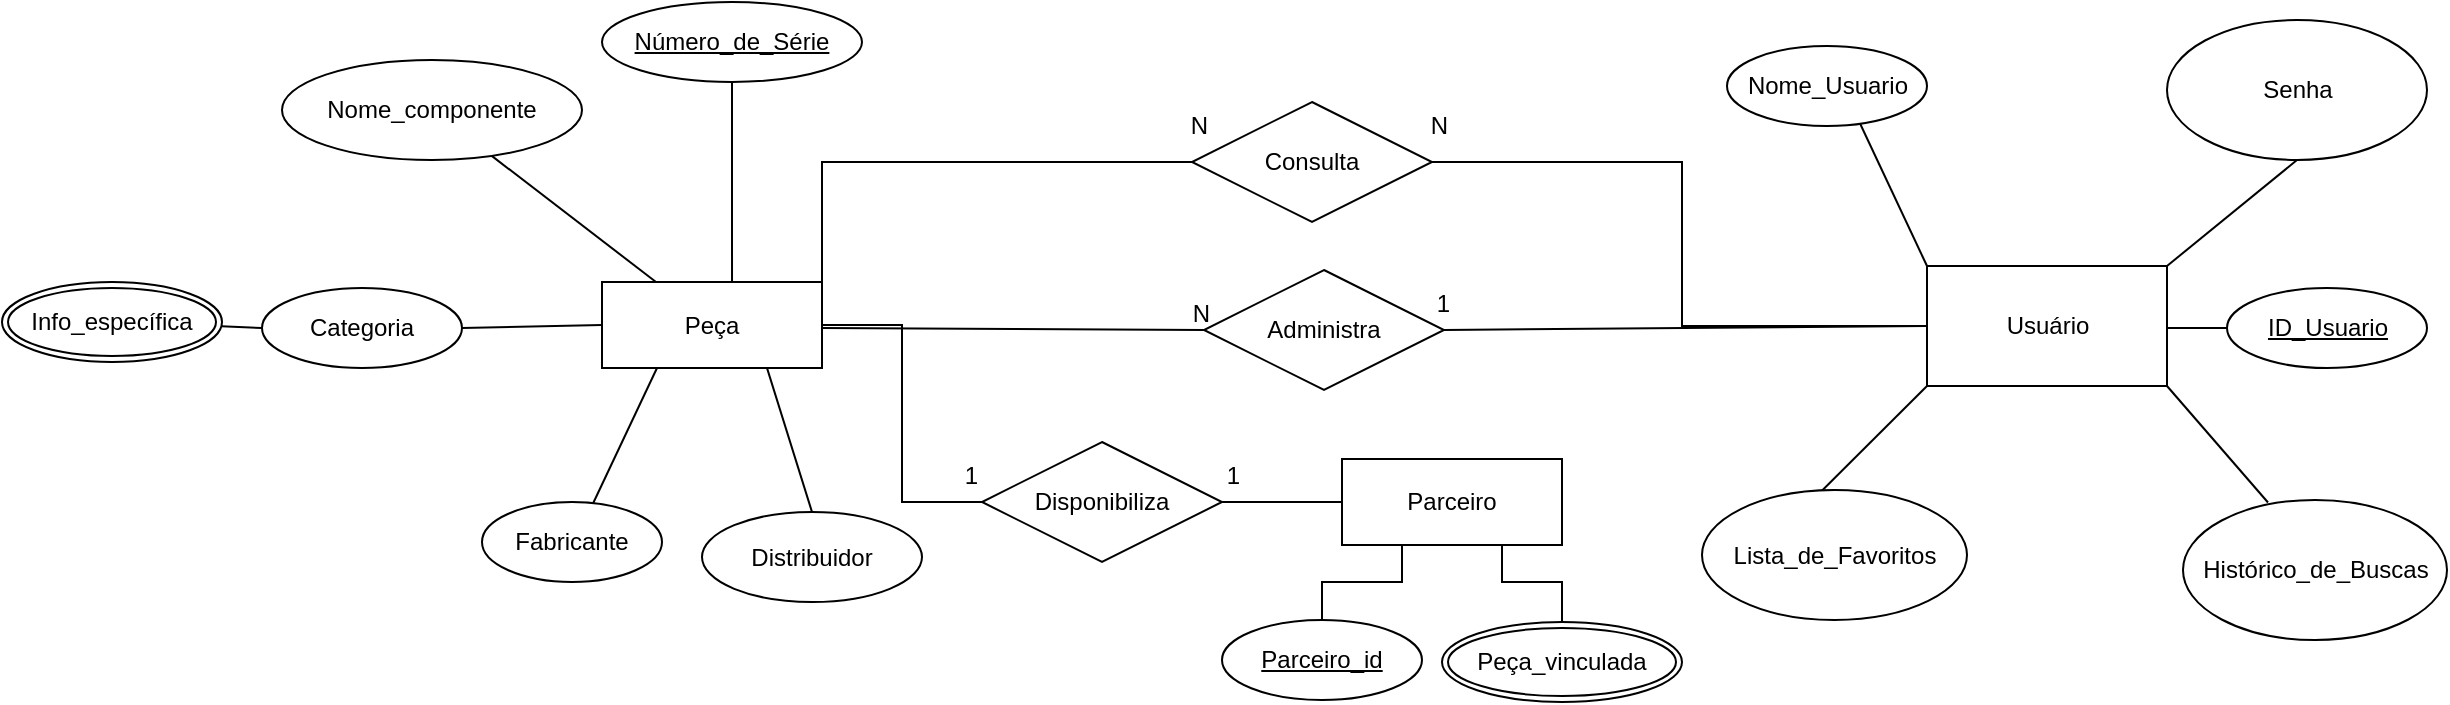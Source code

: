 <mxfile version="21.8.0" type="github">
  <diagram id="R2lEEEUBdFMjLlhIrx00" name="Page-1">
    <mxGraphModel dx="3298" dy="900" grid="1" gridSize="10" guides="1" tooltips="1" connect="1" arrows="1" fold="1" page="1" pageScale="1" pageWidth="850" pageHeight="1100" math="0" shadow="0" extFonts="Permanent Marker^https://fonts.googleapis.com/css?family=Permanent+Marker">
      <root>
        <mxCell id="0" />
        <mxCell id="1" parent="0" />
        <mxCell id="LTAQ_SRKEP-H9aSpujnp-1" value="Usuário" style="rounded=0;whiteSpace=wrap;html=1;" parent="1" vertex="1">
          <mxGeometry x="-527.5" y="512" width="120" height="60" as="geometry" />
        </mxCell>
        <mxCell id="LTAQ_SRKEP-H9aSpujnp-3" value="Senha" style="ellipse;whiteSpace=wrap;html=1;" parent="1" vertex="1">
          <mxGeometry x="-407.5" y="389" width="130" height="70" as="geometry" />
        </mxCell>
        <mxCell id="LTAQ_SRKEP-H9aSpujnp-6" value="" style="endArrow=none;html=1;rounded=0;exitX=0.441;exitY=0.029;exitDx=0;exitDy=0;entryX=0;entryY=1;entryDx=0;entryDy=0;exitPerimeter=0;" parent="1" source="LTAQ_SRKEP-H9aSpujnp-16" target="LTAQ_SRKEP-H9aSpujnp-1" edge="1">
          <mxGeometry width="50" height="50" relative="1" as="geometry">
            <mxPoint x="-587.5" y="619" as="sourcePoint" />
            <mxPoint x="-527.5" y="592" as="targetPoint" />
          </mxGeometry>
        </mxCell>
        <mxCell id="LTAQ_SRKEP-H9aSpujnp-7" value="" style="endArrow=none;html=1;rounded=0;entryX=0;entryY=0;entryDx=0;entryDy=0;exitX=0.664;exitY=0.962;exitDx=0;exitDy=0;exitPerimeter=0;" parent="1" source="jRGIRm8XnioBFw0qTzFV-4" target="LTAQ_SRKEP-H9aSpujnp-1" edge="1">
          <mxGeometry width="50" height="50" relative="1" as="geometry">
            <mxPoint x="-552.574" y="447.284" as="sourcePoint" />
            <mxPoint x="-567.5" y="502" as="targetPoint" />
          </mxGeometry>
        </mxCell>
        <mxCell id="LTAQ_SRKEP-H9aSpujnp-8" value="" style="endArrow=none;html=1;rounded=0;entryX=0.5;entryY=1;entryDx=0;entryDy=0;exitX=1;exitY=0;exitDx=0;exitDy=0;" parent="1" source="LTAQ_SRKEP-H9aSpujnp-1" target="LTAQ_SRKEP-H9aSpujnp-3" edge="1">
          <mxGeometry width="50" height="50" relative="1" as="geometry">
            <mxPoint x="-407.5" y="512" as="sourcePoint" />
            <mxPoint x="-357.5" y="462" as="targetPoint" />
          </mxGeometry>
        </mxCell>
        <mxCell id="LTAQ_SRKEP-H9aSpujnp-9" value="" style="endArrow=none;html=1;rounded=0;entryX=1;entryY=1;entryDx=0;entryDy=0;exitX=0.322;exitY=0.018;exitDx=0;exitDy=0;exitPerimeter=0;" parent="1" source="LTAQ_SRKEP-H9aSpujnp-18" target="LTAQ_SRKEP-H9aSpujnp-1" edge="1">
          <mxGeometry width="50" height="50" relative="1" as="geometry">
            <mxPoint x="-347.5" y="624" as="sourcePoint" />
            <mxPoint x="-327.5" y="562" as="targetPoint" />
          </mxGeometry>
        </mxCell>
        <mxCell id="LTAQ_SRKEP-H9aSpujnp-16" value="Lista_de_Favoritos" style="ellipse;whiteSpace=wrap;html=1;" parent="1" vertex="1">
          <mxGeometry x="-640" y="624" width="132.5" height="65" as="geometry" />
        </mxCell>
        <mxCell id="LTAQ_SRKEP-H9aSpujnp-18" value="Histórico_de_Buscas" style="ellipse;whiteSpace=wrap;html=1;" parent="1" vertex="1">
          <mxGeometry x="-399.5" y="629" width="132" height="70" as="geometry" />
        </mxCell>
        <mxCell id="4MAnxMVnoImmJo_8xee9-1" value="Administra" style="shape=rhombus;perimeter=rhombusPerimeter;whiteSpace=wrap;html=1;align=center;" parent="1" vertex="1">
          <mxGeometry x="-889" y="514" width="120" height="60" as="geometry" />
        </mxCell>
        <mxCell id="4MAnxMVnoImmJo_8xee9-2" value="" style="endArrow=none;html=1;rounded=0;exitX=0;exitY=0.5;exitDx=0;exitDy=0;entryX=1;entryY=0.5;entryDx=0;entryDy=0;" parent="1" source="LTAQ_SRKEP-H9aSpujnp-1" target="4MAnxMVnoImmJo_8xee9-1" edge="1">
          <mxGeometry relative="1" as="geometry">
            <mxPoint x="-520" y="542.5" as="sourcePoint" />
            <mxPoint x="-560" y="509.5" as="targetPoint" />
          </mxGeometry>
        </mxCell>
        <mxCell id="4MAnxMVnoImmJo_8xee9-3" value="1" style="resizable=0;html=1;whiteSpace=wrap;align=right;verticalAlign=bottom;" parent="4MAnxMVnoImmJo_8xee9-2" connectable="0" vertex="1">
          <mxGeometry x="1" relative="1" as="geometry">
            <mxPoint x="4" y="-4" as="offset" />
          </mxGeometry>
        </mxCell>
        <mxCell id="4MAnxMVnoImmJo_8xee9-4" value="" style="endArrow=none;html=1;rounded=0;entryX=0;entryY=0.5;entryDx=0;entryDy=0;edgeStyle=orthogonalEdgeStyle;" parent="1" target="4MAnxMVnoImmJo_8xee9-1" edge="1">
          <mxGeometry relative="1" as="geometry">
            <mxPoint x="-1080" y="543" as="sourcePoint" />
            <mxPoint x="-1000" y="542.66" as="targetPoint" />
          </mxGeometry>
        </mxCell>
        <mxCell id="4MAnxMVnoImmJo_8xee9-5" value="N" style="resizable=0;html=1;whiteSpace=wrap;align=right;verticalAlign=bottom;" parent="4MAnxMVnoImmJo_8xee9-4" connectable="0" vertex="1">
          <mxGeometry x="1" relative="1" as="geometry">
            <mxPoint x="5" as="offset" />
          </mxGeometry>
        </mxCell>
        <mxCell id="4MAnxMVnoImmJo_8xee9-6" value="Peça" style="whiteSpace=wrap;html=1;align=center;" parent="1" vertex="1">
          <mxGeometry x="-1190" y="520" width="110" height="43" as="geometry" />
        </mxCell>
        <mxCell id="oYfXPeK7zLLB6C0x6cgN-19" style="rounded=0;orthogonalLoop=1;jettySize=auto;html=1;endArrow=none;endFill=0;" parent="1" source="oYfXPeK7zLLB6C0x6cgN-16" target="4MAnxMVnoImmJo_8xee9-6" edge="1">
          <mxGeometry relative="1" as="geometry">
            <mxPoint x="-1586" y="655" as="sourcePoint" />
            <mxPoint x="-1255.98" y="675" as="targetPoint" />
          </mxGeometry>
        </mxCell>
        <mxCell id="oYfXPeK7zLLB6C0x6cgN-16" value="Nome_componente" style="ellipse;whiteSpace=wrap;html=1;align=center;" parent="1" vertex="1">
          <mxGeometry x="-1350" y="409" width="150" height="50" as="geometry" />
        </mxCell>
        <mxCell id="p8DppHy_yBbBiBC5wIIv-90" style="rounded=0;orthogonalLoop=1;jettySize=auto;html=1;exitX=0.75;exitY=1;exitDx=0;exitDy=0;entryX=0.5;entryY=0;entryDx=0;entryDy=0;endArrow=none;endFill=0;" parent="1" source="4MAnxMVnoImmJo_8xee9-6" target="p8DppHy_yBbBiBC5wIIv-89" edge="1">
          <mxGeometry relative="1" as="geometry">
            <mxPoint x="-1159" y="660" as="sourcePoint" />
          </mxGeometry>
        </mxCell>
        <mxCell id="oYfXPeK7zLLB6C0x6cgN-59" style="rounded=0;orthogonalLoop=1;jettySize=auto;html=1;endArrow=none;endFill=0;entryX=0.591;entryY=0;entryDx=0;entryDy=0;entryPerimeter=0;" parent="1" source="oTJpKNkBvXPZNg78JNuW-19" target="4MAnxMVnoImmJo_8xee9-6" edge="1">
          <mxGeometry relative="1" as="geometry">
            <mxPoint x="-1216.527" y="710.029" as="sourcePoint" />
            <mxPoint x="-1211.13" y="683.7" as="targetPoint" />
          </mxGeometry>
        </mxCell>
        <mxCell id="oYfXPeK7zLLB6C0x6cgN-68" style="rounded=0;orthogonalLoop=1;jettySize=auto;html=1;exitX=0.605;exitY=0.075;exitDx=0;exitDy=0;entryX=0.25;entryY=1;entryDx=0;entryDy=0;endArrow=none;endFill=0;exitPerimeter=0;" parent="1" source="oYfXPeK7zLLB6C0x6cgN-62" target="4MAnxMVnoImmJo_8xee9-6" edge="1">
          <mxGeometry relative="1" as="geometry">
            <mxPoint x="-1178.038" y="677.678" as="targetPoint" />
          </mxGeometry>
        </mxCell>
        <mxCell id="oYfXPeK7zLLB6C0x6cgN-62" value="Fabricante" style="ellipse;whiteSpace=wrap;html=1;align=center;" parent="1" vertex="1">
          <mxGeometry x="-1250" y="630" width="90" height="40" as="geometry" />
        </mxCell>
        <mxCell id="p8DppHy_yBbBiBC5wIIv-85" style="edgeStyle=orthogonalEdgeStyle;rounded=0;orthogonalLoop=1;jettySize=auto;html=1;exitX=1;exitY=0.5;exitDx=0;exitDy=0;entryX=0;entryY=0.5;entryDx=0;entryDy=0;endArrow=none;endFill=0;" parent="1" source="p8DppHy_yBbBiBC5wIIv-84" target="jRGIRm8XnioBFw0qTzFV-10" edge="1">
          <mxGeometry relative="1" as="geometry">
            <mxPoint x="-840" y="630" as="targetPoint" />
          </mxGeometry>
        </mxCell>
        <mxCell id="p8DppHy_yBbBiBC5wIIv-86" style="edgeStyle=orthogonalEdgeStyle;rounded=0;orthogonalLoop=1;jettySize=auto;html=1;exitX=0;exitY=0.5;exitDx=0;exitDy=0;entryX=1;entryY=0.5;entryDx=0;entryDy=0;endArrow=none;endFill=0;" parent="1" source="p8DppHy_yBbBiBC5wIIv-84" target="4MAnxMVnoImmJo_8xee9-6" edge="1">
          <mxGeometry relative="1" as="geometry">
            <Array as="points">
              <mxPoint x="-1040" y="630" />
              <mxPoint x="-1040" y="541" />
            </Array>
          </mxGeometry>
        </mxCell>
        <mxCell id="p8DppHy_yBbBiBC5wIIv-84" value="Disponibiliza" style="shape=rhombus;perimeter=rhombusPerimeter;whiteSpace=wrap;html=1;align=center;" parent="1" vertex="1">
          <mxGeometry x="-1000" y="600" width="120" height="60" as="geometry" />
        </mxCell>
        <mxCell id="p8DppHy_yBbBiBC5wIIv-87" value="1" style="resizable=0;html=1;whiteSpace=wrap;align=right;verticalAlign=bottom;" parent="1" connectable="0" vertex="1">
          <mxGeometry x="-1000.001" y="625.0" as="geometry" />
        </mxCell>
        <mxCell id="p8DppHy_yBbBiBC5wIIv-88" value="1" style="resizable=0;html=1;whiteSpace=wrap;align=right;verticalAlign=bottom;" parent="1" connectable="0" vertex="1">
          <mxGeometry x="-870" y="625" as="geometry" />
        </mxCell>
        <mxCell id="p8DppHy_yBbBiBC5wIIv-89" value="Distribuidor" style="ellipse;whiteSpace=wrap;html=1;align=center;" parent="1" vertex="1">
          <mxGeometry x="-1140" y="635" width="110" height="45" as="geometry" />
        </mxCell>
        <mxCell id="waNpeRLkHKdOiJPTRnsB-10" style="edgeStyle=orthogonalEdgeStyle;rounded=0;orthogonalLoop=1;jettySize=auto;html=1;exitX=0.5;exitY=0;exitDx=0;exitDy=0;endArrow=none;endFill=0;entryX=0.346;entryY=0.995;entryDx=0;entryDy=0;entryPerimeter=0;" parent="1" target="jRGIRm8XnioBFw0qTzFV-10" edge="1">
          <mxGeometry relative="1" as="geometry">
            <mxPoint x="-760" y="650" as="targetPoint" />
            <Array as="points">
              <mxPoint x="-830" y="670" />
              <mxPoint x="-790" y="670" />
              <mxPoint x="-790" y="651" />
            </Array>
            <mxPoint x="-830" y="690" as="sourcePoint" />
          </mxGeometry>
        </mxCell>
        <mxCell id="waNpeRLkHKdOiJPTRnsB-13" style="edgeStyle=orthogonalEdgeStyle;rounded=0;orthogonalLoop=1;jettySize=auto;html=1;exitX=0.5;exitY=0;exitDx=0;exitDy=0;endArrow=none;endFill=0;" parent="1" source="waNpeRLkHKdOiJPTRnsB-12" target="jRGIRm8XnioBFw0qTzFV-10" edge="1">
          <mxGeometry relative="1" as="geometry">
            <mxPoint x="-770" y="660" as="targetPoint" />
            <Array as="points">
              <mxPoint x="-710" y="670" />
              <mxPoint x="-740" y="670" />
            </Array>
          </mxGeometry>
        </mxCell>
        <mxCell id="waNpeRLkHKdOiJPTRnsB-12" value="Peça_vinculada" style="ellipse;shape=doubleEllipse;margin=3;whiteSpace=wrap;html=1;align=center;" parent="1" vertex="1">
          <mxGeometry x="-770" y="690" width="120" height="40" as="geometry" />
        </mxCell>
        <mxCell id="waNpeRLkHKdOiJPTRnsB-16" style="edgeStyle=orthogonalEdgeStyle;rounded=0;orthogonalLoop=1;jettySize=auto;html=1;exitX=0.944;exitY=0.538;exitDx=0;exitDy=0;endArrow=none;endFill=0;exitPerimeter=0;" parent="1" source="waNpeRLkHKdOiJPTRnsB-15" target="LTAQ_SRKEP-H9aSpujnp-1" edge="1">
          <mxGeometry relative="1" as="geometry">
            <mxPoint x="-700" y="460" as="sourcePoint" />
            <mxPoint x="-520" y="540" as="targetPoint" />
            <Array as="points">
              <mxPoint x="-782" y="460" />
              <mxPoint x="-650" y="460" />
              <mxPoint x="-650" y="542" />
            </Array>
          </mxGeometry>
        </mxCell>
        <mxCell id="waNpeRLkHKdOiJPTRnsB-17" style="edgeStyle=orthogonalEdgeStyle;rounded=0;orthogonalLoop=1;jettySize=auto;html=1;exitX=0;exitY=0.5;exitDx=0;exitDy=0;endArrow=none;endFill=0;entryX=1;entryY=0;entryDx=0;entryDy=0;" parent="1" source="waNpeRLkHKdOiJPTRnsB-15" target="4MAnxMVnoImmJo_8xee9-6" edge="1">
          <mxGeometry relative="1" as="geometry" />
        </mxCell>
        <mxCell id="waNpeRLkHKdOiJPTRnsB-15" value="Consulta" style="shape=rhombus;perimeter=rhombusPerimeter;whiteSpace=wrap;html=1;align=center;" parent="1" vertex="1">
          <mxGeometry x="-895" y="430" width="120" height="60" as="geometry" />
        </mxCell>
        <mxCell id="waNpeRLkHKdOiJPTRnsB-19" value="N" style="resizable=0;html=1;whiteSpace=wrap;align=right;verticalAlign=bottom;" parent="1" connectable="0" vertex="1">
          <mxGeometry x="-885.003" y="450" as="geometry" />
        </mxCell>
        <mxCell id="waNpeRLkHKdOiJPTRnsB-20" value="N" style="resizable=0;html=1;whiteSpace=wrap;align=right;verticalAlign=bottom;" parent="1" connectable="0" vertex="1">
          <mxGeometry x="-765.003" y="450" as="geometry" />
        </mxCell>
        <mxCell id="jRGIRm8XnioBFw0qTzFV-4" value="Nome_Usuario" style="ellipse;whiteSpace=wrap;html=1;align=center;" parent="1" vertex="1">
          <mxGeometry x="-627.5" y="402" width="100" height="40" as="geometry" />
        </mxCell>
        <mxCell id="jRGIRm8XnioBFw0qTzFV-6" style="edgeStyle=orthogonalEdgeStyle;rounded=0;orthogonalLoop=1;jettySize=auto;html=1;exitX=0;exitY=0.5;exitDx=0;exitDy=0;entryX=1;entryY=0.5;entryDx=0;entryDy=0;endArrow=none;endFill=0;" parent="1" source="jRGIRm8XnioBFw0qTzFV-5" target="LTAQ_SRKEP-H9aSpujnp-1" edge="1">
          <mxGeometry relative="1" as="geometry" />
        </mxCell>
        <mxCell id="jRGIRm8XnioBFw0qTzFV-5" value="ID_Usuario" style="ellipse;whiteSpace=wrap;html=1;align=center;fontStyle=4;" parent="1" vertex="1">
          <mxGeometry x="-377.5" y="523" width="100" height="40" as="geometry" />
        </mxCell>
        <mxCell id="jRGIRm8XnioBFw0qTzFV-10" value="Parceiro" style="whiteSpace=wrap;html=1;align=center;" parent="1" vertex="1">
          <mxGeometry x="-820" y="608.5" width="110" height="43" as="geometry" />
        </mxCell>
        <mxCell id="oTJpKNkBvXPZNg78JNuW-23" style="rounded=0;orthogonalLoop=1;jettySize=auto;html=1;exitX=1;exitY=0.5;exitDx=0;exitDy=0;entryX=0;entryY=0.5;entryDx=0;entryDy=0;endArrow=none;endFill=0;" edge="1" parent="1" source="oTJpKNkBvXPZNg78JNuW-10" target="4MAnxMVnoImmJo_8xee9-6">
          <mxGeometry relative="1" as="geometry" />
        </mxCell>
        <mxCell id="oTJpKNkBvXPZNg78JNuW-26" style="rounded=0;orthogonalLoop=1;jettySize=auto;html=1;exitX=0;exitY=0.5;exitDx=0;exitDy=0;endArrow=none;endFill=0;" edge="1" parent="1" source="oTJpKNkBvXPZNg78JNuW-10" target="oTJpKNkBvXPZNg78JNuW-24">
          <mxGeometry relative="1" as="geometry" />
        </mxCell>
        <mxCell id="oTJpKNkBvXPZNg78JNuW-10" value="Categoria" style="ellipse;whiteSpace=wrap;html=1;align=center;" vertex="1" parent="1">
          <mxGeometry x="-1360" y="523" width="100" height="40" as="geometry" />
        </mxCell>
        <mxCell id="oTJpKNkBvXPZNg78JNuW-18" value="Parceiro_id" style="ellipse;whiteSpace=wrap;html=1;align=center;fontStyle=4;" vertex="1" parent="1">
          <mxGeometry x="-880" y="689" width="100" height="40" as="geometry" />
        </mxCell>
        <mxCell id="oTJpKNkBvXPZNg78JNuW-19" value="Número_de_Série" style="ellipse;whiteSpace=wrap;html=1;align=center;fontStyle=4;" vertex="1" parent="1">
          <mxGeometry x="-1190" y="380" width="130" height="40" as="geometry" />
        </mxCell>
        <mxCell id="oTJpKNkBvXPZNg78JNuW-24" value="Info_específica" style="ellipse;shape=doubleEllipse;margin=3;whiteSpace=wrap;html=1;align=center;" vertex="1" parent="1">
          <mxGeometry x="-1490" y="520" width="110" height="40" as="geometry" />
        </mxCell>
      </root>
    </mxGraphModel>
  </diagram>
</mxfile>
